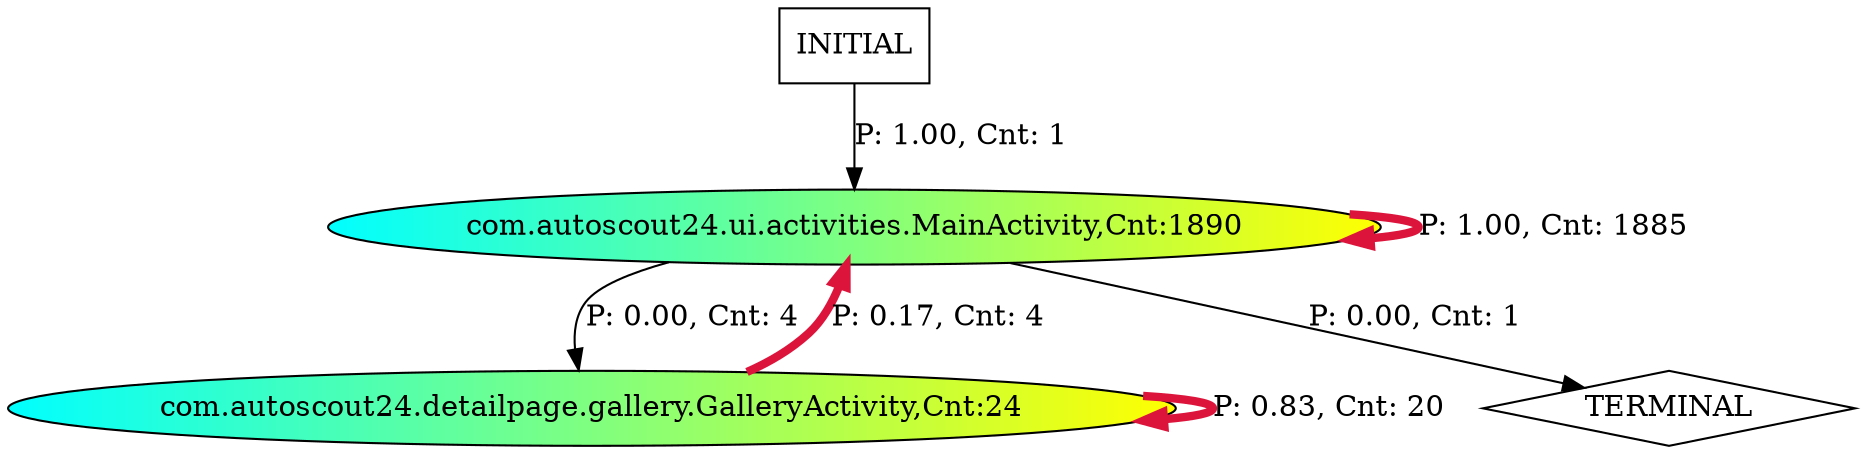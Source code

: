 digraph G {
  1 [label="com.autoscout24.ui.activities.MainActivity,Cnt:1890", fillcolor="cyan:yellow", style="filled"];
  0 [label="com.autoscout24.detailpage.gallery.GalleryActivity,Cnt:24", fillcolor="cyan:yellow", style="filled"];
  2 [label="TERMINAL",shape=diamond];
  3 [label="INITIAL",shape=box];
1->1 [label="P: 1.00, Cnt: 1885", color="crimson", penwidth=4];
0->0 [label="P: 0.83, Cnt: 20", color="crimson", penwidth=4];
0->1 [label="P: 0.17, Cnt: 4", color="crimson", penwidth=4];
1->0 [label="P: 0.00, Cnt: 4"];
1->2 [label="P: 0.00, Cnt: 1"];
3->1 [label="P: 1.00, Cnt: 1"];
}
